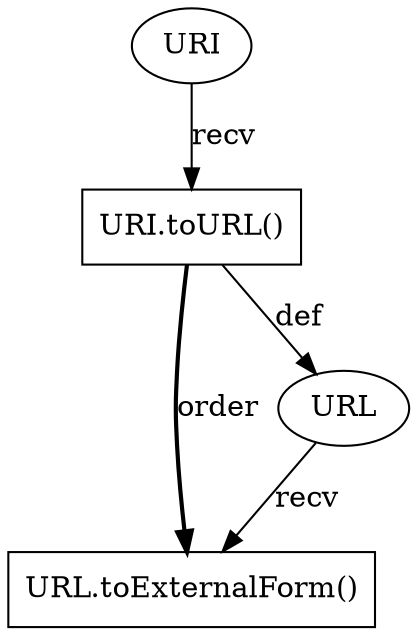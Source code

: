 digraph "AUG" {

  1 [ label="URL.toExternalForm()" shape="box" ];
  2 [ label="URL" shape="ellipse" ];
  3 [ label="URI.toURL()" shape="box" ];
  4 [ label="URI" shape="ellipse" ];
  3 -> 1 [ label="order" style="bold" ];
  2 -> 1 [ label="recv" style="solid" ];
  3 -> 2 [ label="def" style="solid" ];
  4 -> 3 [ label="recv" style="solid" ];
}
